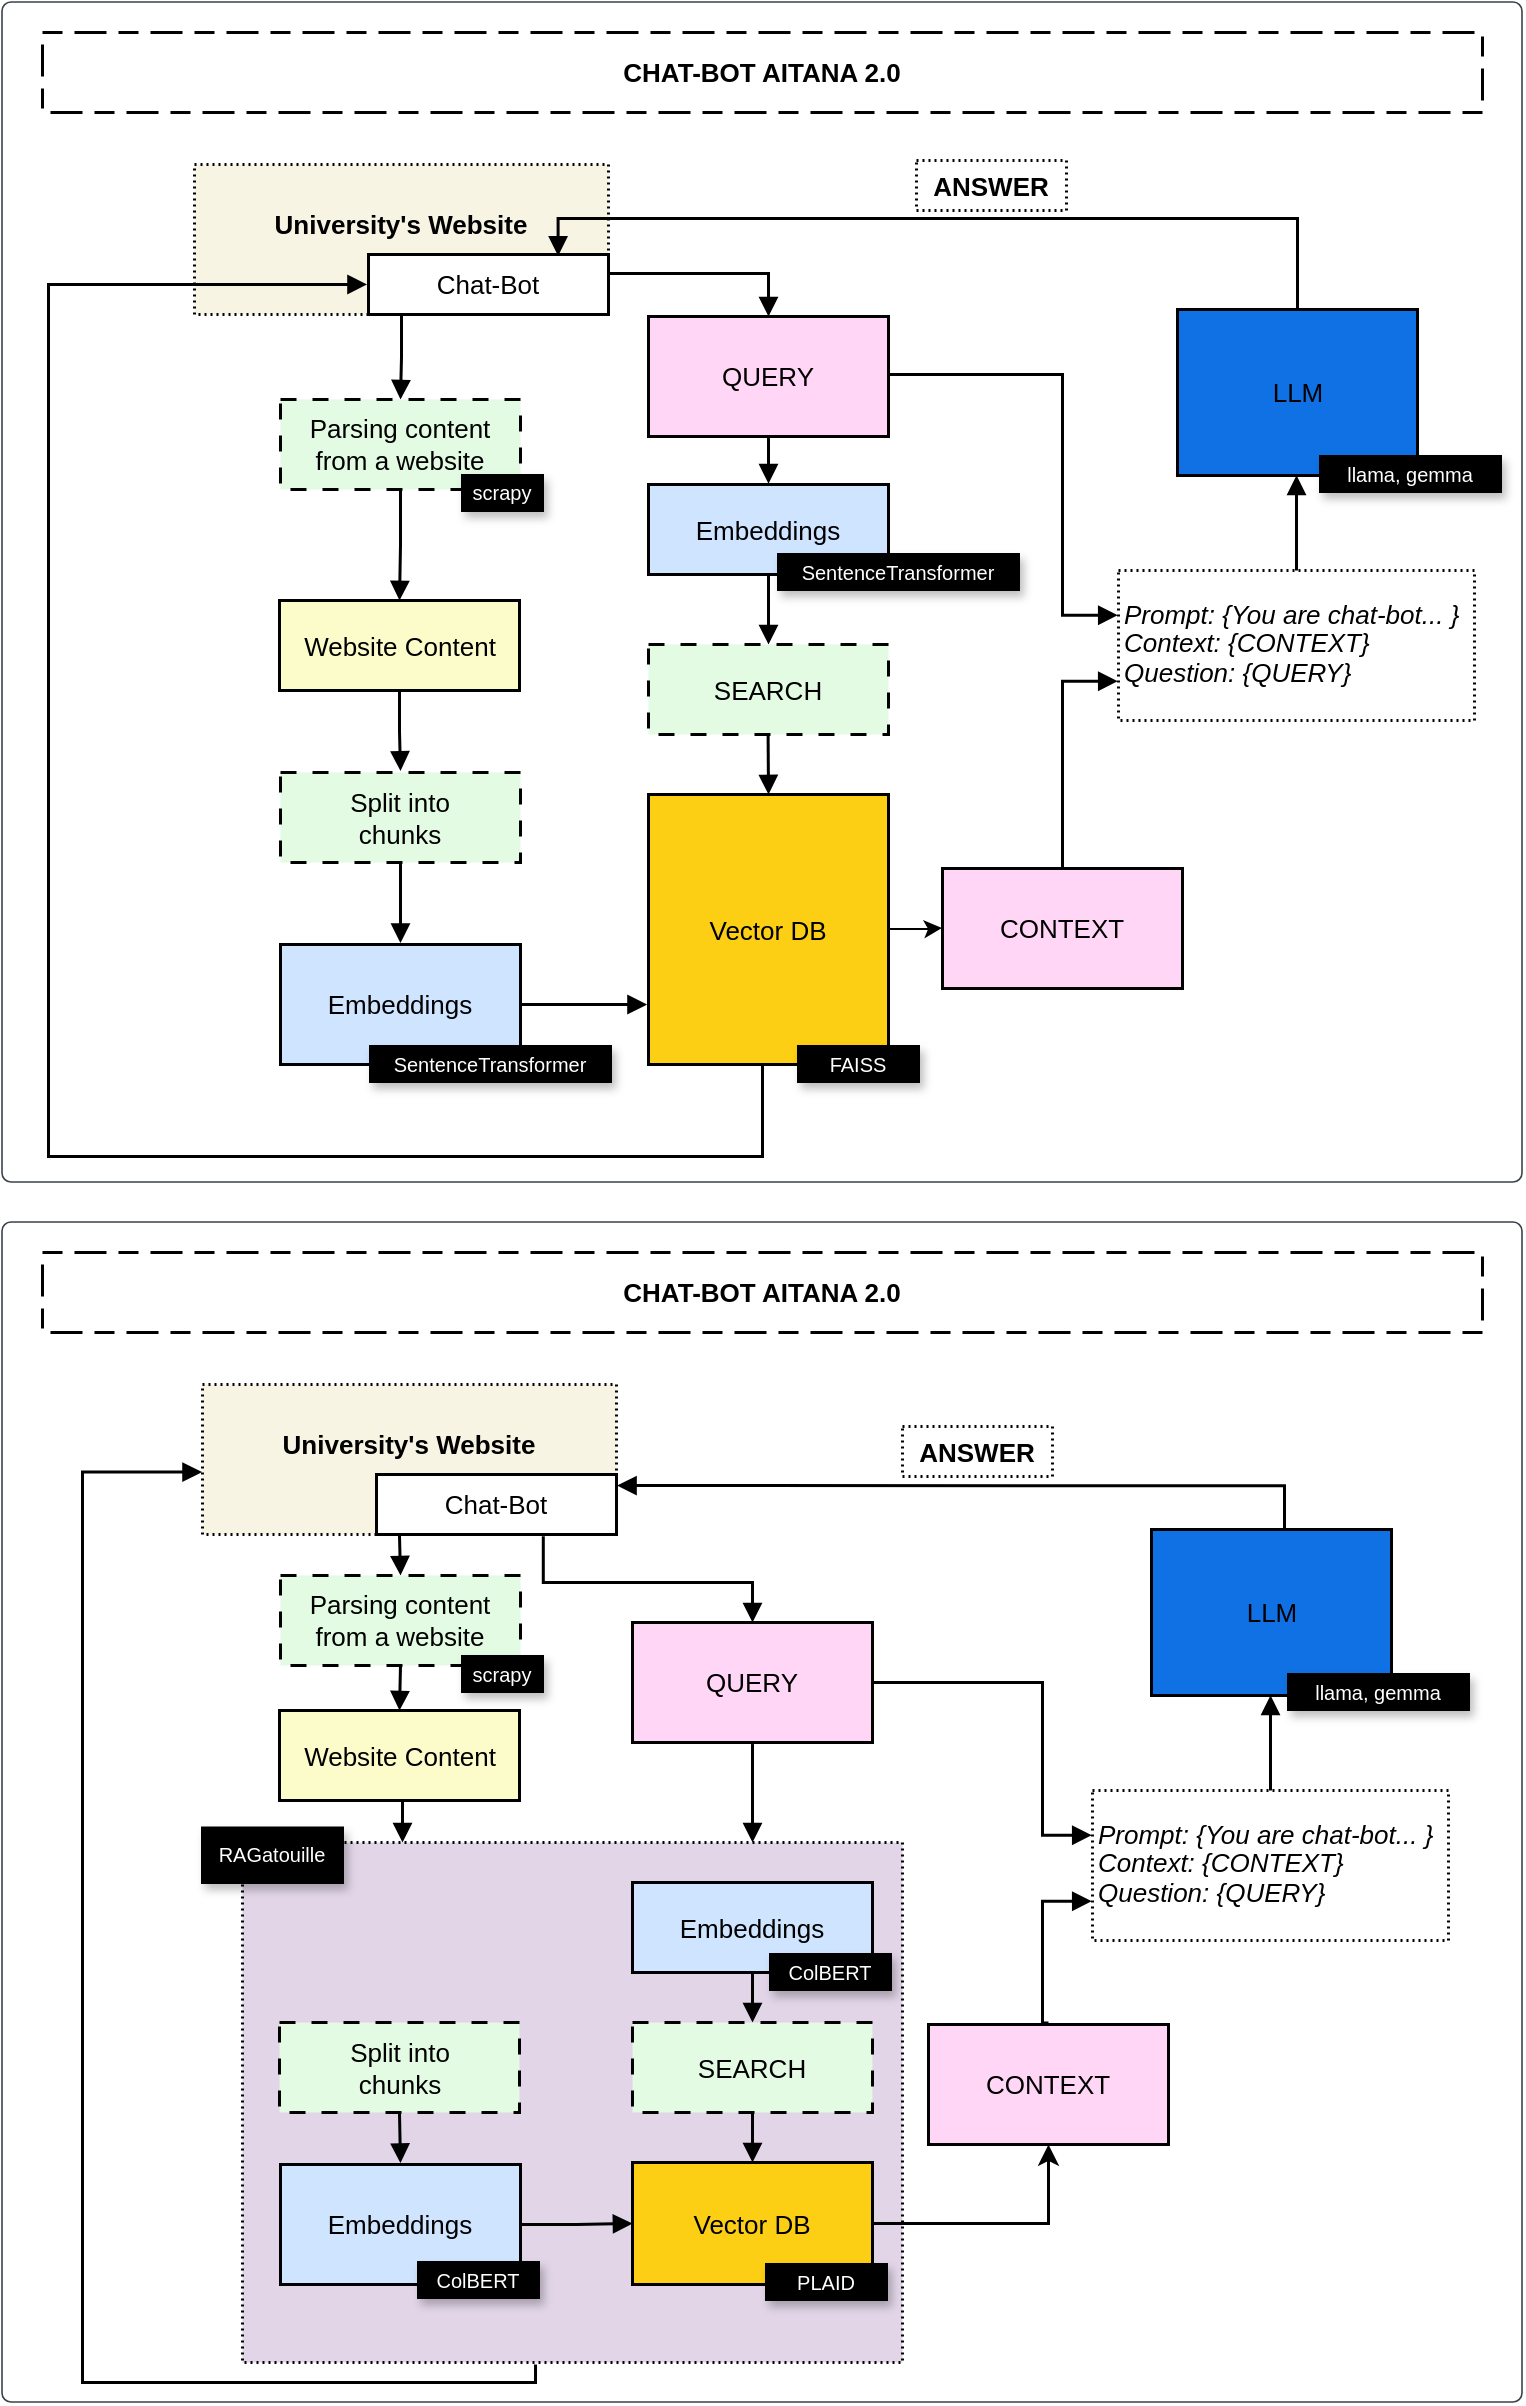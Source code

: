 <mxfile version="24.4.4" type="device">
  <diagram name="Page-1" id="aXtSLeuplyhVKUhJH_z6">
    <mxGraphModel dx="1430" dy="781" grid="1" gridSize="10" guides="1" tooltips="1" connect="1" arrows="1" fold="1" page="1" pageScale="1" pageWidth="827" pageHeight="1169" math="0" shadow="0">
      <root>
        <mxCell id="0" />
        <mxCell id="1" parent="0" />
        <mxCell id="2mDBGrA0K_OOu0ETTZUF-60" value="" style="html=1;overflow=block;blockSpacing=1;whiteSpace=wrap;fontSize=13;spacing=9;strokeColor=#3a414a;strokeOpacity=100;rounded=1;absoluteArcSize=1;arcSize=9;strokeWidth=0.8;lucidId=sOl-hCOwYTOL;" vertex="1" parent="1">
          <mxGeometry x="20" y="620" width="760" height="590" as="geometry" />
        </mxCell>
        <mxCell id="2mDBGrA0K_OOu0ETTZUF-99" value="" style="html=1;overflow=block;blockSpacing=1;whiteSpace=wrap;fontSize=13;fontStyle=1;spacing=3.8;strokeOpacity=100;fillOpacity=100;fillColor=#E1D5E7;dashed=1;fixDash=1;dashPattern=1 2;strokeWidth=1.5;lucidId=zHl-VHuvsPR3;" vertex="1" parent="1">
          <mxGeometry x="140" y="930" width="330" height="260" as="geometry" />
        </mxCell>
        <mxCell id="2mDBGrA0K_OOu0ETTZUF-1" value="" style="html=1;overflow=block;blockSpacing=1;whiteSpace=wrap;fontSize=13;spacing=9;strokeColor=#3a414a;strokeOpacity=100;rounded=1;absoluteArcSize=1;arcSize=9;strokeWidth=0.8;lucidId=sOl-hCOwYTOL;" vertex="1" parent="1">
          <mxGeometry x="20" y="10" width="760" height="590" as="geometry" />
        </mxCell>
        <mxCell id="2mDBGrA0K_OOu0ETTZUF-4" value="Website Content" style="html=1;overflow=block;blockSpacing=1;whiteSpace=wrap;fontSize=13;spacing=3.8;strokeOpacity=100;fillOpacity=100;fillColor=#fcfcca;strokeWidth=1.5;lucidId=zHl-r9nZRIlZ;" vertex="1" parent="1">
          <mxGeometry x="158.5" y="309" width="120" height="45" as="geometry" />
        </mxCell>
        <mxCell id="2mDBGrA0K_OOu0ETTZUF-5" value="Split into &lt;br&gt;chunks" style="html=1;overflow=block;blockSpacing=1;whiteSpace=wrap;fontSize=13;spacing=3.8;strokeOpacity=100;fillOpacity=100;fillColor=#e3fae3;dashed=1;fixDash=1;dashPattern=8 8;strokeWidth=1.5;lucidId=zHl-SOR8yCFf;" vertex="1" parent="1">
          <mxGeometry x="159" y="395" width="120" height="45" as="geometry" />
        </mxCell>
        <mxCell id="2mDBGrA0K_OOu0ETTZUF-6" value="Embeddings" style="html=1;overflow=block;blockSpacing=1;whiteSpace=wrap;fontSize=13;spacing=3.8;strokeOpacity=100;fillOpacity=100;fillColor=#cfe4ff;strokeWidth=1.5;lucidId=zHl-.7n34NVp;" vertex="1" parent="1">
          <mxGeometry x="159" y="481" width="120" height="60" as="geometry" />
        </mxCell>
        <mxCell id="2mDBGrA0K_OOu0ETTZUF-7" value="University&#39;s Website&#xa;" style="html=1;overflow=block;blockSpacing=1;whiteSpace=wrap;fontSize=13;fontStyle=1;spacing=3.8;strokeOpacity=100;fillOpacity=100;fillColor=#f7f4e4;dashed=1;fixDash=1;dashPattern=1 2;strokeWidth=1.5;lucidId=zHl-VHuvsPR3;" vertex="1" parent="1">
          <mxGeometry x="116" y="91" width="207" height="75" as="geometry" />
        </mxCell>
        <mxCell id="2mDBGrA0K_OOu0ETTZUF-8" value="Chat-Bot" style="html=1;overflow=block;blockSpacing=1;whiteSpace=wrap;fontSize=13;spacing=3.8;strokeOpacity=100;strokeWidth=1.5;lucidId=zHl-OTXKtb6n;" vertex="1" parent="1">
          <mxGeometry x="203" y="136" width="120" height="30" as="geometry" />
        </mxCell>
        <mxCell id="2mDBGrA0K_OOu0ETTZUF-9" value="" style="html=1;jettySize=18;whiteSpace=wrap;fontSize=13;strokeOpacity=100;strokeWidth=1.5;rounded=1;arcSize=0;edgeStyle=orthogonalEdgeStyle;startArrow=none;endArrow=block;endFill=1;exitX=0.5;exitY=1.01;exitPerimeter=0;entryX=0.5;entryY=0;lucidId=zHl-AF09Tvke;entryDx=0;entryDy=0;" edge="1" parent="1" source="2mDBGrA0K_OOu0ETTZUF-7" target="2mDBGrA0K_OOu0ETTZUF-47">
          <mxGeometry width="100" height="100" relative="1" as="geometry">
            <Array as="points" />
            <mxPoint x="218.5" y="200.58" as="targetPoint" />
          </mxGeometry>
        </mxCell>
        <mxCell id="2mDBGrA0K_OOu0ETTZUF-12" value="QUERY" style="html=1;overflow=block;blockSpacing=1;whiteSpace=wrap;fontSize=13;spacing=3.8;strokeOpacity=100;fillOpacity=100;fillColor=#ffd6f5;strokeWidth=1.5;lucidId=zHl-12pJM4qn;" vertex="1" parent="1">
          <mxGeometry x="343" y="167" width="120" height="60" as="geometry" />
        </mxCell>
        <mxCell id="2mDBGrA0K_OOu0ETTZUF-13" value="" style="html=1;jettySize=18;whiteSpace=wrap;fontSize=13;strokeOpacity=100;strokeWidth=1.5;rounded=1;arcSize=0;edgeStyle=orthogonalEdgeStyle;startArrow=none;endArrow=block;endFill=1;lucidId=zHl-EjBB-oKT;exitX=1.002;exitY=0.315;exitDx=0;exitDy=0;exitPerimeter=0;entryX=0.5;entryY=0;entryDx=0;entryDy=0;" edge="1" parent="1" source="2mDBGrA0K_OOu0ETTZUF-8" target="2mDBGrA0K_OOu0ETTZUF-12">
          <mxGeometry width="100" height="100" relative="1" as="geometry">
            <Array as="points">
              <mxPoint x="403" y="145" />
            </Array>
            <mxPoint x="380" y="146" as="sourcePoint" />
            <mxPoint x="687.28" y="42.5" as="targetPoint" />
          </mxGeometry>
        </mxCell>
        <mxCell id="2mDBGrA0K_OOu0ETTZUF-14" value="Embeddings" style="html=1;overflow=block;blockSpacing=1;whiteSpace=wrap;fontSize=13;spacing=3.8;strokeOpacity=100;fillOpacity=100;fillColor=#cfe4ff;strokeWidth=1.5;lucidId=zHl-zlqF7yVh;" vertex="1" parent="1">
          <mxGeometry x="343" y="251" width="120" height="45" as="geometry" />
        </mxCell>
        <mxCell id="2mDBGrA0K_OOu0ETTZUF-15" value="" style="html=1;jettySize=18;whiteSpace=wrap;fontSize=13;strokeOpacity=100;strokeWidth=1.5;rounded=1;arcSize=0;edgeStyle=orthogonalEdgeStyle;startArrow=none;endArrow=block;endFill=1;exitX=0.5;exitY=1.013;exitPerimeter=0;entryX=0.5;entryY=-0.009;entryPerimeter=0;lucidId=zHl-sRq-Mk3_;" edge="1" parent="1" source="2mDBGrA0K_OOu0ETTZUF-12" target="2mDBGrA0K_OOu0ETTZUF-14">
          <mxGeometry width="100" height="100" relative="1" as="geometry">
            <Array as="points" />
          </mxGeometry>
        </mxCell>
        <mxCell id="2mDBGrA0K_OOu0ETTZUF-16" value="" style="html=1;jettySize=18;whiteSpace=wrap;fontSize=13;strokeOpacity=100;strokeWidth=1.5;rounded=1;arcSize=0;edgeStyle=orthogonalEdgeStyle;startArrow=none;endArrow=block;endFill=1;exitX=0.5;exitY=1;entryX=0.5;entryY=-0.017;entryPerimeter=0;lucidId=zHl-DGf8mhio;exitDx=0;exitDy=0;" edge="1" parent="1" source="2mDBGrA0K_OOu0ETTZUF-4" target="2mDBGrA0K_OOu0ETTZUF-5">
          <mxGeometry width="100" height="100" relative="1" as="geometry">
            <Array as="points" />
            <mxPoint x="218.5" y="306.42" as="sourcePoint" />
          </mxGeometry>
        </mxCell>
        <mxCell id="2mDBGrA0K_OOu0ETTZUF-17" value="" style="html=1;jettySize=18;whiteSpace=wrap;fontSize=13;strokeOpacity=100;strokeWidth=1.5;rounded=1;arcSize=0;edgeStyle=orthogonalEdgeStyle;startArrow=none;endArrow=block;endFill=1;exitX=0.5;exitY=1.017;exitPerimeter=0;entryX=0.5;entryY=-0.012;entryPerimeter=0;lucidId=zHl-Ph8h533m;" edge="1" parent="1" source="2mDBGrA0K_OOu0ETTZUF-5" target="2mDBGrA0K_OOu0ETTZUF-6">
          <mxGeometry width="100" height="100" relative="1" as="geometry">
            <Array as="points" />
          </mxGeometry>
        </mxCell>
        <mxCell id="2mDBGrA0K_OOu0ETTZUF-45" style="edgeStyle=orthogonalEdgeStyle;rounded=0;orthogonalLoop=1;jettySize=auto;html=1;" edge="1" parent="1" source="2mDBGrA0K_OOu0ETTZUF-18" target="2mDBGrA0K_OOu0ETTZUF-21">
          <mxGeometry relative="1" as="geometry" />
        </mxCell>
        <mxCell id="2mDBGrA0K_OOu0ETTZUF-18" value="Vector DB" style="html=1;overflow=block;blockSpacing=1;whiteSpace=wrap;fontSize=13;spacing=3.8;strokeOpacity=100;fillOpacity=100;fillColor=#fcce14;strokeWidth=1.5;lucidId=zHl-1y4sxTkA;" vertex="1" parent="1">
          <mxGeometry x="343" y="406" width="120" height="135" as="geometry" />
        </mxCell>
        <mxCell id="2mDBGrA0K_OOu0ETTZUF-19" value="" style="html=1;jettySize=18;whiteSpace=wrap;fontSize=13;strokeOpacity=100;strokeWidth=1.5;rounded=1;arcSize=0;edgeStyle=orthogonalEdgeStyle;startArrow=none;endArrow=block;endFill=1;exitX=0.5;exitY=1.009;exitPerimeter=0;entryX=0.5;entryY=0;lucidId=zHl-1Br3~PYy;entryDx=0;entryDy=0;" edge="1" parent="1" source="2mDBGrA0K_OOu0ETTZUF-14" target="2mDBGrA0K_OOu0ETTZUF-54">
          <mxGeometry width="100" height="100" relative="1" as="geometry">
            <Array as="points" />
          </mxGeometry>
        </mxCell>
        <mxCell id="2mDBGrA0K_OOu0ETTZUF-20" value="" style="html=1;jettySize=18;whiteSpace=wrap;fontSize=13;strokeOpacity=100;strokeWidth=1.5;rounded=1;arcSize=0;edgeStyle=orthogonalEdgeStyle;startArrow=none;endArrow=block;endFill=1;exitX=1.006;exitY=0.5;exitPerimeter=0;entryX=-0.006;entryY=0.778;entryPerimeter=0;lucidId=zHl-xEGNF_rr;" edge="1" parent="1" source="2mDBGrA0K_OOu0ETTZUF-6" target="2mDBGrA0K_OOu0ETTZUF-18">
          <mxGeometry width="100" height="100" relative="1" as="geometry">
            <Array as="points" />
          </mxGeometry>
        </mxCell>
        <mxCell id="2mDBGrA0K_OOu0ETTZUF-21" value="CONTEXT" style="html=1;overflow=block;blockSpacing=1;whiteSpace=wrap;fontSize=13;spacing=3.8;strokeOpacity=100;fillOpacity=100;fillColor=#ffd6f5;strokeWidth=1.5;lucidId=zHl-S1V8rt9t;" vertex="1" parent="1">
          <mxGeometry x="490" y="443" width="120" height="60" as="geometry" />
        </mxCell>
        <mxCell id="2mDBGrA0K_OOu0ETTZUF-22" value="&lt;div style=&quot;display: flex; justify-content: flex-start; text-align: left; align-items: baseline; font-size: 0; line-height: 1.25;margin-top: -2px;&quot;&gt;&lt;span&gt;&lt;span style=&quot;font-size:13px;font-style: italic;&quot;&gt;Prompt: {You are chat-bot... }&lt;br&gt;&lt;/span&gt;&lt;/span&gt;&lt;/div&gt;&lt;div style=&quot;display: flex; justify-content: flex-start; text-align: left; align-items: baseline; font-size: 0; line-height: 1.25;margin-top: -2px;&quot;&gt;&lt;span&gt;&lt;span style=&quot;font-size:13px;font-style: italic;&quot;&gt;Context: {CONTEXT}&lt;br&gt;&lt;/span&gt;&lt;/span&gt;&lt;/div&gt;&lt;div style=&quot;display: flex; justify-content: flex-start; text-align: left; align-items: baseline; font-size: 0; line-height: 1.25;margin-top: -2px;&quot;&gt;&lt;span&gt;&lt;span style=&quot;font-size:13px;font-style: italic;&quot;&gt;Question: {QUERY}&lt;/span&gt;&lt;/span&gt;&lt;/div&gt;" style="html=1;overflow=block;blockSpacing=1;whiteSpace=wrap;fontSize=13;spacing=3.8;verticalAlign=middle;strokeOpacity=100;dashed=1;fixDash=1;dashPattern=1 2;strokeWidth=1.5;lucidId=zHl-GLsJBtfG;" vertex="1" parent="1">
          <mxGeometry x="578" y="294" width="178" height="75" as="geometry" />
        </mxCell>
        <mxCell id="2mDBGrA0K_OOu0ETTZUF-26" value="" style="html=1;jettySize=18;whiteSpace=wrap;fontSize=13;strokeOpacity=100;strokeWidth=1.5;rounded=1;arcSize=0;edgeStyle=orthogonalEdgeStyle;startArrow=none;endArrow=block;endFill=1;exitX=0.5;exitY=-0.012;exitPerimeter=0;entryX=-0.002;entryY=0.738;entryPerimeter=0;lucidId=zHl-CalfCdBp;" edge="1" parent="1" source="2mDBGrA0K_OOu0ETTZUF-21" target="2mDBGrA0K_OOu0ETTZUF-22">
          <mxGeometry width="100" height="100" relative="1" as="geometry">
            <Array as="points" />
          </mxGeometry>
        </mxCell>
        <mxCell id="2mDBGrA0K_OOu0ETTZUF-27" value="" style="html=1;jettySize=18;whiteSpace=wrap;fontSize=13;strokeOpacity=100;strokeWidth=1.5;rounded=1;arcSize=0;edgeStyle=orthogonalEdgeStyle;startArrow=none;endArrow=block;endFill=1;exitX=1;exitY=0.5;entryX=-0.002;entryY=0.298;entryPerimeter=0;lucidId=zHl-MwaBMCoN;exitDx=0;exitDy=0;" edge="1" parent="1" source="2mDBGrA0K_OOu0ETTZUF-12" target="2mDBGrA0K_OOu0ETTZUF-22">
          <mxGeometry width="100" height="100" relative="1" as="geometry">
            <Array as="points">
              <mxPoint x="463" y="196" />
              <mxPoint x="550" y="196" />
              <mxPoint x="550" y="316" />
            </Array>
          </mxGeometry>
        </mxCell>
        <mxCell id="2mDBGrA0K_OOu0ETTZUF-33" value="LLM" style="html=1;overflow=block;blockSpacing=1;whiteSpace=wrap;fontSize=13;spacing=3.8;strokeOpacity=100;fillOpacity=100;fillColor=#1071e5;strokeWidth=1.5;lucidId=zHl-6yQmhKcz;" vertex="1" parent="1">
          <mxGeometry x="607.5" y="163.5" width="120" height="83" as="geometry" />
        </mxCell>
        <mxCell id="2mDBGrA0K_OOu0ETTZUF-35" value="" style="html=1;jettySize=18;whiteSpace=wrap;fontSize=13;strokeOpacity=100;strokeWidth=1.5;rounded=1;arcSize=0;edgeStyle=orthogonalEdgeStyle;startArrow=none;endArrow=block;endFill=1;exitX=0.5;exitY=-0.009;exitPerimeter=0;entryX=0.79;entryY=0.023;entryPerimeter=0;lucidId=zHl-_9E0Y62U;entryDx=0;entryDy=0;" edge="1" parent="1" source="2mDBGrA0K_OOu0ETTZUF-33" target="2mDBGrA0K_OOu0ETTZUF-8">
          <mxGeometry width="100" height="100" relative="1" as="geometry">
            <Array as="points" />
          </mxGeometry>
        </mxCell>
        <mxCell id="2mDBGrA0K_OOu0ETTZUF-36" value="ANSWER" style="html=1;overflow=block;blockSpacing=1;whiteSpace=wrap;fontSize=13;fontStyle=1;spacing=3.8;verticalAlign=middle;strokeOpacity=100;dashed=1;fixDash=1;dashPattern=1 2;strokeWidth=1.5;lucidId=zHl-FVIIW_Sb;" vertex="1" parent="1">
          <mxGeometry x="477" y="89" width="75" height="25" as="geometry" />
        </mxCell>
        <mxCell id="2mDBGrA0K_OOu0ETTZUF-39" value="" style="html=1;jettySize=18;whiteSpace=wrap;fontSize=13;strokeOpacity=100;strokeWidth=1.5;rounded=1;arcSize=0;edgeStyle=orthogonalEdgeStyle;startArrow=none;endArrow=block;endFill=1;entryX=-0.006;entryY=0.5;entryPerimeter=0;lucidId=zHl-scfBjiWY;" edge="1" parent="1" target="2mDBGrA0K_OOu0ETTZUF-8">
          <mxGeometry width="100" height="100" relative="1" as="geometry">
            <Array as="points">
              <mxPoint x="400" y="541" />
              <mxPoint x="400" y="587" />
              <mxPoint x="43" y="587" />
              <mxPoint x="43" y="151" />
            </Array>
            <mxPoint x="400" y="541" as="sourcePoint" />
          </mxGeometry>
        </mxCell>
        <mxCell id="2mDBGrA0K_OOu0ETTZUF-42" value="" style="html=1;overflow=block;blockSpacing=1;whiteSpace=wrap;shape=image;fontSize=13;spacing=0;strokeColor=none;strokeOpacity=100;rounded=1;absoluteArcSize=1;arcSize=9;strokeWidth=0;image=https://images.lucid.app/images/5908ab44-ea22-470e-99dc-f5918117db37/content;imageAspect=0;lucidId=7Hl-WUo3Qp6p;" vertex="1" parent="1">
          <mxGeometry x="297" y="146" width="30" height="30" as="geometry" />
        </mxCell>
        <mxCell id="2mDBGrA0K_OOu0ETTZUF-43" value="CHAT-BOT AITANA 2.0" style="html=1;overflow=block;blockSpacing=1;whiteSpace=wrap;fontSize=13;fontStyle=1;spacing=3.8;verticalAlign=middle;strokeOpacity=100;dashed=1;fixDash=1;dashPattern=10 6 16 6;strokeWidth=1.5;lucidId=fMl-nnWIQ-FG;" vertex="1" parent="1">
          <mxGeometry x="40" y="25" width="720" height="40" as="geometry" />
        </mxCell>
        <mxCell id="2mDBGrA0K_OOu0ETTZUF-47" value="Parsing content from a website" style="html=1;overflow=block;blockSpacing=1;whiteSpace=wrap;fontSize=13;spacing=3.8;strokeOpacity=100;fillOpacity=100;fillColor=#e3fae3;dashed=1;fixDash=1;dashPattern=8 8;strokeWidth=1.5;lucidId=zHl-SOR8yCFf;" vertex="1" parent="1">
          <mxGeometry x="159" y="208.5" width="120" height="45" as="geometry" />
        </mxCell>
        <mxCell id="2mDBGrA0K_OOu0ETTZUF-49" value="scrapy" style="html=1;overflow=block;blockSpacing=1;whiteSpace=wrap;fontSize=10;spacing=3.8;strokeOpacity=100;fillOpacity=100;fillColor=#000000;strokeWidth=1.5;lucidId=zHl-S1V8rt9t;fontColor=#FFFFFF;shadow=1;" vertex="1" parent="1">
          <mxGeometry x="250" y="246.5" width="40" height="17.5" as="geometry" />
        </mxCell>
        <mxCell id="2mDBGrA0K_OOu0ETTZUF-51" value="SentenceTransformer" style="html=1;overflow=block;blockSpacing=1;whiteSpace=wrap;fontSize=10;spacing=3.8;strokeOpacity=100;fillOpacity=100;fillColor=#000000;strokeWidth=1.5;lucidId=zHl-S1V8rt9t;fontColor=#FFFFFF;shadow=1;" vertex="1" parent="1">
          <mxGeometry x="204" y="532" width="120" height="17.5" as="geometry" />
        </mxCell>
        <mxCell id="2mDBGrA0K_OOu0ETTZUF-52" value="FAISS" style="html=1;overflow=block;blockSpacing=1;whiteSpace=wrap;fontSize=10;spacing=3.8;strokeOpacity=100;fillOpacity=100;fillColor=#000000;strokeWidth=1.5;lucidId=zHl-S1V8rt9t;fontColor=#FFFFFF;shadow=1;" vertex="1" parent="1">
          <mxGeometry x="418" y="532" width="60" height="17.5" as="geometry" />
        </mxCell>
        <mxCell id="2mDBGrA0K_OOu0ETTZUF-53" value="SentenceTransformer" style="html=1;overflow=block;blockSpacing=1;whiteSpace=wrap;fontSize=10;spacing=3.8;strokeOpacity=100;fillOpacity=100;fillColor=#000000;strokeWidth=1.5;lucidId=zHl-S1V8rt9t;fontColor=#FFFFFF;shadow=1;" vertex="1" parent="1">
          <mxGeometry x="408" y="286" width="120" height="17.5" as="geometry" />
        </mxCell>
        <mxCell id="2mDBGrA0K_OOu0ETTZUF-54" value="SEARCH" style="html=1;overflow=block;blockSpacing=1;whiteSpace=wrap;fontSize=13;spacing=3.8;strokeOpacity=100;fillOpacity=100;fillColor=#e3fae3;dashed=1;fixDash=1;dashPattern=8 8;strokeWidth=1.5;lucidId=zHl-SOR8yCFf;" vertex="1" parent="1">
          <mxGeometry x="343" y="331" width="120" height="45" as="geometry" />
        </mxCell>
        <mxCell id="2mDBGrA0K_OOu0ETTZUF-56" value="" style="html=1;jettySize=18;whiteSpace=wrap;fontSize=13;strokeOpacity=100;strokeWidth=1.5;rounded=1;arcSize=0;edgeStyle=orthogonalEdgeStyle;startArrow=none;endArrow=block;endFill=1;exitX=0.5;exitY=1;lucidId=zHl-DGf8mhio;exitDx=0;exitDy=0;entryX=0.5;entryY=0;entryDx=0;entryDy=0;" edge="1" parent="1" source="2mDBGrA0K_OOu0ETTZUF-47" target="2mDBGrA0K_OOu0ETTZUF-4">
          <mxGeometry width="100" height="100" relative="1" as="geometry">
            <Array as="points" />
            <mxPoint x="229" y="364" as="sourcePoint" />
            <mxPoint x="219" y="306" as="targetPoint" />
          </mxGeometry>
        </mxCell>
        <mxCell id="2mDBGrA0K_OOu0ETTZUF-57" value="" style="html=1;jettySize=18;whiteSpace=wrap;fontSize=13;strokeOpacity=100;strokeWidth=1.5;rounded=1;arcSize=0;edgeStyle=orthogonalEdgeStyle;startArrow=none;endArrow=block;endFill=1;exitX=0.5;exitY=1;lucidId=zHl-DGf8mhio;exitDx=0;exitDy=0;entryX=0.5;entryY=0;entryDx=0;entryDy=0;" edge="1" parent="1" target="2mDBGrA0K_OOu0ETTZUF-18">
          <mxGeometry width="100" height="100" relative="1" as="geometry">
            <Array as="points" />
            <mxPoint x="402.8" y="376" as="sourcePoint" />
            <mxPoint x="402.8" y="431" as="targetPoint" />
          </mxGeometry>
        </mxCell>
        <mxCell id="2mDBGrA0K_OOu0ETTZUF-58" value="" style="html=1;jettySize=18;whiteSpace=wrap;fontSize=13;strokeOpacity=100;strokeWidth=1.5;rounded=1;arcSize=0;edgeStyle=orthogonalEdgeStyle;startArrow=none;endArrow=block;endFill=1;exitX=0.5;exitY=0;entryX=0.496;entryY=0.999;lucidId=zHl-1Br3~PYy;entryDx=0;entryDy=0;exitDx=0;exitDy=0;entryPerimeter=0;" edge="1" parent="1" source="2mDBGrA0K_OOu0ETTZUF-22" target="2mDBGrA0K_OOu0ETTZUF-33">
          <mxGeometry width="100" height="100" relative="1" as="geometry">
            <Array as="points" />
            <mxPoint x="470" y="306" as="sourcePoint" />
            <mxPoint x="470" y="341" as="targetPoint" />
          </mxGeometry>
        </mxCell>
        <mxCell id="2mDBGrA0K_OOu0ETTZUF-59" value="llama, gemma" style="html=1;overflow=block;blockSpacing=1;whiteSpace=wrap;fontSize=10;spacing=3.8;strokeOpacity=100;fillOpacity=100;fillColor=#000000;strokeWidth=1.5;lucidId=zHl-S1V8rt9t;fontColor=#FFFFFF;shadow=1;" vertex="1" parent="1">
          <mxGeometry x="679" y="237" width="90" height="17.5" as="geometry" />
        </mxCell>
        <mxCell id="2mDBGrA0K_OOu0ETTZUF-61" value="Website Content" style="html=1;overflow=block;blockSpacing=1;whiteSpace=wrap;fontSize=13;spacing=3.8;strokeOpacity=100;fillOpacity=100;fillColor=#fcfcca;strokeWidth=1.5;lucidId=zHl-r9nZRIlZ;" vertex="1" parent="1">
          <mxGeometry x="158.5" y="864" width="120" height="45" as="geometry" />
        </mxCell>
        <mxCell id="2mDBGrA0K_OOu0ETTZUF-62" value="Split into &lt;br&gt;chunks" style="html=1;overflow=block;blockSpacing=1;whiteSpace=wrap;fontSize=13;spacing=3.8;strokeOpacity=100;fillOpacity=100;fillColor=#e3fae3;dashed=1;fixDash=1;dashPattern=8 8;strokeWidth=1.5;lucidId=zHl-SOR8yCFf;" vertex="1" parent="1">
          <mxGeometry x="158.5" y="1020" width="120" height="45" as="geometry" />
        </mxCell>
        <mxCell id="2mDBGrA0K_OOu0ETTZUF-63" value="Embeddings" style="html=1;overflow=block;blockSpacing=1;whiteSpace=wrap;fontSize=13;spacing=3.8;strokeOpacity=100;fillOpacity=100;fillColor=#cfe4ff;strokeWidth=1.5;lucidId=zHl-.7n34NVp;" vertex="1" parent="1">
          <mxGeometry x="159" y="1091" width="120" height="60" as="geometry" />
        </mxCell>
        <mxCell id="2mDBGrA0K_OOu0ETTZUF-66" value="" style="html=1;jettySize=18;whiteSpace=wrap;fontSize=13;strokeOpacity=100;strokeWidth=1.5;rounded=1;arcSize=0;edgeStyle=orthogonalEdgeStyle;startArrow=none;endArrow=block;endFill=1;exitX=0.5;exitY=1.01;exitPerimeter=0;entryX=0.5;entryY=0;lucidId=zHl-AF09Tvke;entryDx=0;entryDy=0;" edge="1" parent="1" target="2mDBGrA0K_OOu0ETTZUF-87">
          <mxGeometry width="100" height="100" relative="1" as="geometry">
            <Array as="points" />
            <mxPoint x="218.5" y="810.58" as="targetPoint" />
            <mxPoint x="218.5" y="776.75" as="sourcePoint" />
          </mxGeometry>
        </mxCell>
        <mxCell id="2mDBGrA0K_OOu0ETTZUF-67" value="QUERY" style="html=1;overflow=block;blockSpacing=1;whiteSpace=wrap;fontSize=13;spacing=3.8;strokeOpacity=100;fillOpacity=100;fillColor=#ffd6f5;strokeWidth=1.5;lucidId=zHl-12pJM4qn;" vertex="1" parent="1">
          <mxGeometry x="335" y="820" width="120" height="60" as="geometry" />
        </mxCell>
        <mxCell id="2mDBGrA0K_OOu0ETTZUF-68" value="" style="html=1;jettySize=18;whiteSpace=wrap;fontSize=13;strokeOpacity=100;strokeWidth=1.5;rounded=1;arcSize=0;edgeStyle=orthogonalEdgeStyle;startArrow=none;endArrow=block;endFill=1;lucidId=zHl-EjBB-oKT;exitX=0.695;exitY=1.029;exitDx=0;exitDy=0;exitPerimeter=0;" edge="1" parent="1" source="2mDBGrA0K_OOu0ETTZUF-102" target="2mDBGrA0K_OOu0ETTZUF-67">
          <mxGeometry width="100" height="100" relative="1" as="geometry">
            <Array as="points">
              <mxPoint x="290" y="800" />
              <mxPoint x="395" y="800" />
            </Array>
            <mxPoint x="376.24" y="755.45" as="sourcePoint" />
            <mxPoint x="687.28" y="652.5" as="targetPoint" />
          </mxGeometry>
        </mxCell>
        <mxCell id="2mDBGrA0K_OOu0ETTZUF-69" value="Embeddings" style="html=1;overflow=block;blockSpacing=1;whiteSpace=wrap;fontSize=13;spacing=3.8;strokeOpacity=100;fillOpacity=100;fillColor=#cfe4ff;strokeWidth=1.5;lucidId=zHl-zlqF7yVh;" vertex="1" parent="1">
          <mxGeometry x="335" y="950" width="120" height="45" as="geometry" />
        </mxCell>
        <mxCell id="2mDBGrA0K_OOu0ETTZUF-70" value="" style="html=1;jettySize=18;whiteSpace=wrap;fontSize=13;strokeOpacity=100;strokeWidth=1.5;rounded=1;arcSize=0;edgeStyle=orthogonalEdgeStyle;startArrow=none;endArrow=block;endFill=1;exitX=0.5;exitY=1.013;exitPerimeter=0;lucidId=zHl-sRq-Mk3_;" edge="1" parent="1" source="2mDBGrA0K_OOu0ETTZUF-67">
          <mxGeometry width="100" height="100" relative="1" as="geometry">
            <Array as="points" />
            <mxPoint x="395" y="930" as="targetPoint" />
          </mxGeometry>
        </mxCell>
        <mxCell id="2mDBGrA0K_OOu0ETTZUF-71" value="" style="html=1;jettySize=18;whiteSpace=wrap;fontSize=13;strokeOpacity=100;strokeWidth=1.5;rounded=1;arcSize=0;edgeStyle=orthogonalEdgeStyle;startArrow=none;endArrow=block;endFill=1;exitX=0.5;exitY=1;lucidId=zHl-DGf8mhio;exitDx=0;exitDy=0;" edge="1" parent="1" source="2mDBGrA0K_OOu0ETTZUF-61">
          <mxGeometry width="100" height="100" relative="1" as="geometry">
            <Array as="points" />
            <mxPoint x="218.5" y="916.42" as="sourcePoint" />
            <mxPoint x="220" y="930" as="targetPoint" />
          </mxGeometry>
        </mxCell>
        <mxCell id="2mDBGrA0K_OOu0ETTZUF-72" value="" style="html=1;jettySize=18;whiteSpace=wrap;fontSize=13;strokeOpacity=100;strokeWidth=1.5;rounded=1;arcSize=0;edgeStyle=orthogonalEdgeStyle;startArrow=none;endArrow=block;endFill=1;exitX=0.5;exitY=1.017;exitPerimeter=0;entryX=0.5;entryY=-0.012;entryPerimeter=0;lucidId=zHl-Ph8h533m;" edge="1" parent="1" source="2mDBGrA0K_OOu0ETTZUF-62" target="2mDBGrA0K_OOu0ETTZUF-63">
          <mxGeometry width="100" height="100" relative="1" as="geometry">
            <Array as="points" />
          </mxGeometry>
        </mxCell>
        <mxCell id="2mDBGrA0K_OOu0ETTZUF-73" style="edgeStyle=orthogonalEdgeStyle;rounded=0;orthogonalLoop=1;jettySize=auto;html=1;strokeWidth=1.5;" edge="1" parent="1" source="2mDBGrA0K_OOu0ETTZUF-74" target="2mDBGrA0K_OOu0ETTZUF-77">
          <mxGeometry relative="1" as="geometry" />
        </mxCell>
        <mxCell id="2mDBGrA0K_OOu0ETTZUF-74" value="Vector DB" style="html=1;overflow=block;blockSpacing=1;whiteSpace=wrap;fontSize=13;spacing=3.8;strokeOpacity=100;fillOpacity=100;fillColor=#fcce14;strokeWidth=1.5;lucidId=zHl-1y4sxTkA;" vertex="1" parent="1">
          <mxGeometry x="335" y="1090" width="120" height="61" as="geometry" />
        </mxCell>
        <mxCell id="2mDBGrA0K_OOu0ETTZUF-75" value="" style="html=1;jettySize=18;whiteSpace=wrap;fontSize=13;strokeOpacity=100;strokeWidth=1.5;rounded=1;arcSize=0;edgeStyle=orthogonalEdgeStyle;startArrow=none;endArrow=block;endFill=1;exitX=0.5;exitY=1.009;exitPerimeter=0;entryX=0.5;entryY=0;lucidId=zHl-1Br3~PYy;entryDx=0;entryDy=0;" edge="1" parent="1" source="2mDBGrA0K_OOu0ETTZUF-69" target="2mDBGrA0K_OOu0ETTZUF-92">
          <mxGeometry width="100" height="100" relative="1" as="geometry">
            <Array as="points" />
          </mxGeometry>
        </mxCell>
        <mxCell id="2mDBGrA0K_OOu0ETTZUF-76" value="" style="html=1;jettySize=18;whiteSpace=wrap;fontSize=13;strokeOpacity=100;strokeWidth=1.5;rounded=1;arcSize=0;edgeStyle=orthogonalEdgeStyle;startArrow=none;endArrow=block;endFill=1;exitX=1.006;exitY=0.5;exitPerimeter=0;entryX=0;entryY=0.5;lucidId=zHl-xEGNF_rr;entryDx=0;entryDy=0;" edge="1" parent="1" source="2mDBGrA0K_OOu0ETTZUF-63" target="2mDBGrA0K_OOu0ETTZUF-74">
          <mxGeometry width="100" height="100" relative="1" as="geometry">
            <Array as="points" />
          </mxGeometry>
        </mxCell>
        <mxCell id="2mDBGrA0K_OOu0ETTZUF-77" value="CONTEXT" style="html=1;overflow=block;blockSpacing=1;whiteSpace=wrap;fontSize=13;spacing=3.8;strokeOpacity=100;fillOpacity=100;fillColor=#ffd6f5;strokeWidth=1.5;lucidId=zHl-S1V8rt9t;" vertex="1" parent="1">
          <mxGeometry x="483" y="1021" width="120" height="60" as="geometry" />
        </mxCell>
        <mxCell id="2mDBGrA0K_OOu0ETTZUF-78" value="&lt;div style=&quot;display: flex; justify-content: flex-start; text-align: left; align-items: baseline; font-size: 0; line-height: 1.25;margin-top: -2px;&quot;&gt;&lt;span&gt;&lt;span style=&quot;font-size:13px;font-style: italic;&quot;&gt;Prompt: {You are chat-bot... }&lt;br&gt;&lt;/span&gt;&lt;/span&gt;&lt;/div&gt;&lt;div style=&quot;display: flex; justify-content: flex-start; text-align: left; align-items: baseline; font-size: 0; line-height: 1.25;margin-top: -2px;&quot;&gt;&lt;span&gt;&lt;span style=&quot;font-size:13px;font-style: italic;&quot;&gt;Context: {CONTEXT}&lt;br&gt;&lt;/span&gt;&lt;/span&gt;&lt;/div&gt;&lt;div style=&quot;display: flex; justify-content: flex-start; text-align: left; align-items: baseline; font-size: 0; line-height: 1.25;margin-top: -2px;&quot;&gt;&lt;span&gt;&lt;span style=&quot;font-size:13px;font-style: italic;&quot;&gt;Question: {QUERY}&lt;/span&gt;&lt;/span&gt;&lt;/div&gt;" style="html=1;overflow=block;blockSpacing=1;whiteSpace=wrap;fontSize=13;spacing=3.8;verticalAlign=middle;strokeOpacity=100;dashed=1;fixDash=1;dashPattern=1 2;strokeWidth=1.5;lucidId=zHl-GLsJBtfG;" vertex="1" parent="1">
          <mxGeometry x="565" y="904" width="178" height="75" as="geometry" />
        </mxCell>
        <mxCell id="2mDBGrA0K_OOu0ETTZUF-79" value="" style="html=1;jettySize=18;whiteSpace=wrap;fontSize=13;strokeOpacity=100;strokeWidth=1.5;rounded=1;arcSize=0;edgeStyle=orthogonalEdgeStyle;startArrow=none;endArrow=block;endFill=1;exitX=0.5;exitY=-0.012;exitPerimeter=0;entryX=-0.002;entryY=0.738;entryPerimeter=0;lucidId=zHl-CalfCdBp;" edge="1" parent="1" source="2mDBGrA0K_OOu0ETTZUF-77" target="2mDBGrA0K_OOu0ETTZUF-78">
          <mxGeometry width="100" height="100" relative="1" as="geometry">
            <Array as="points">
              <mxPoint x="540" y="1020" />
              <mxPoint x="540" y="959" />
            </Array>
          </mxGeometry>
        </mxCell>
        <mxCell id="2mDBGrA0K_OOu0ETTZUF-80" value="" style="html=1;jettySize=18;whiteSpace=wrap;fontSize=13;strokeOpacity=100;strokeWidth=1.5;rounded=1;arcSize=0;edgeStyle=orthogonalEdgeStyle;startArrow=none;endArrow=block;endFill=1;exitX=1;exitY=0.5;entryX=-0.002;entryY=0.298;entryPerimeter=0;lucidId=zHl-MwaBMCoN;exitDx=0;exitDy=0;" edge="1" parent="1" source="2mDBGrA0K_OOu0ETTZUF-67" target="2mDBGrA0K_OOu0ETTZUF-78">
          <mxGeometry width="100" height="100" relative="1" as="geometry">
            <Array as="points">
              <mxPoint x="540" y="850" />
              <mxPoint x="540" y="926" />
            </Array>
          </mxGeometry>
        </mxCell>
        <mxCell id="2mDBGrA0K_OOu0ETTZUF-81" value="LLM" style="html=1;overflow=block;blockSpacing=1;whiteSpace=wrap;fontSize=13;spacing=3.8;strokeOpacity=100;fillOpacity=100;fillColor=#1071e5;strokeWidth=1.5;lucidId=zHl-6yQmhKcz;" vertex="1" parent="1">
          <mxGeometry x="594.5" y="773.5" width="120" height="83" as="geometry" />
        </mxCell>
        <mxCell id="2mDBGrA0K_OOu0ETTZUF-82" value="" style="html=1;jettySize=18;whiteSpace=wrap;fontSize=13;strokeOpacity=100;strokeWidth=1.5;rounded=1;arcSize=0;edgeStyle=orthogonalEdgeStyle;startArrow=none;endArrow=block;endFill=1;lucidId=zHl-_9E0Y62U;entryX=1.002;entryY=0.185;entryDx=0;entryDy=0;entryPerimeter=0;exitX=0.541;exitY=0;exitDx=0;exitDy=0;exitPerimeter=0;" edge="1" parent="1" source="2mDBGrA0K_OOu0ETTZUF-81" target="2mDBGrA0K_OOu0ETTZUF-102">
          <mxGeometry width="100" height="100" relative="1" as="geometry">
            <Array as="points">
              <mxPoint x="661" y="774" />
              <mxPoint x="661" y="752" />
            </Array>
            <mxPoint x="660" y="770" as="sourcePoint" />
            <mxPoint x="316" y="745.25" as="targetPoint" />
          </mxGeometry>
        </mxCell>
        <mxCell id="2mDBGrA0K_OOu0ETTZUF-83" value="ANSWER" style="html=1;overflow=block;blockSpacing=1;whiteSpace=wrap;fontSize=13;fontStyle=1;spacing=3.8;verticalAlign=middle;strokeOpacity=100;dashed=1;fixDash=1;dashPattern=1 2;strokeWidth=1.5;lucidId=zHl-FVIIW_Sb;" vertex="1" parent="1">
          <mxGeometry x="470" y="722" width="75" height="25" as="geometry" />
        </mxCell>
        <mxCell id="2mDBGrA0K_OOu0ETTZUF-84" value="" style="html=1;jettySize=18;whiteSpace=wrap;fontSize=13;strokeOpacity=100;strokeWidth=1.5;rounded=1;arcSize=0;edgeStyle=orthogonalEdgeStyle;startArrow=none;endArrow=block;endFill=1;entryX=-0.001;entryY=0.584;entryPerimeter=0;lucidId=zHl-scfBjiWY;exitX=0.444;exitY=1.004;exitDx=0;exitDy=0;exitPerimeter=0;entryDx=0;entryDy=0;" edge="1" parent="1" source="2mDBGrA0K_OOu0ETTZUF-99" target="2mDBGrA0K_OOu0ETTZUF-101">
          <mxGeometry width="100" height="100" relative="1" as="geometry">
            <Array as="points">
              <mxPoint x="287" y="1200" />
              <mxPoint x="60" y="1200" />
              <mxPoint x="60" y="745" />
            </Array>
            <mxPoint x="316.96" y="1167.311" as="sourcePoint" />
            <mxPoint x="112.28" y="777.25" as="targetPoint" />
          </mxGeometry>
        </mxCell>
        <mxCell id="2mDBGrA0K_OOu0ETTZUF-86" value="CHAT-BOT AITANA 2.0" style="html=1;overflow=block;blockSpacing=1;whiteSpace=wrap;fontSize=13;fontStyle=1;spacing=3.8;verticalAlign=middle;strokeOpacity=100;dashed=1;fixDash=1;dashPattern=10 6 16 6;strokeWidth=1.5;lucidId=fMl-nnWIQ-FG;" vertex="1" parent="1">
          <mxGeometry x="40" y="635" width="720" height="40" as="geometry" />
        </mxCell>
        <mxCell id="2mDBGrA0K_OOu0ETTZUF-87" value="Parsing content from a website" style="html=1;overflow=block;blockSpacing=1;whiteSpace=wrap;fontSize=13;spacing=3.8;strokeOpacity=100;fillOpacity=100;fillColor=#e3fae3;dashed=1;fixDash=1;dashPattern=8 8;strokeWidth=1.5;lucidId=zHl-SOR8yCFf;" vertex="1" parent="1">
          <mxGeometry x="159" y="796.5" width="120" height="45" as="geometry" />
        </mxCell>
        <mxCell id="2mDBGrA0K_OOu0ETTZUF-88" value="scrapy" style="html=1;overflow=block;blockSpacing=1;whiteSpace=wrap;fontSize=10;spacing=3.8;strokeOpacity=100;fillOpacity=100;fillColor=#000000;strokeWidth=1.5;lucidId=zHl-S1V8rt9t;fontColor=#FFFFFF;shadow=1;" vertex="1" parent="1">
          <mxGeometry x="250" y="837" width="40" height="17.5" as="geometry" />
        </mxCell>
        <mxCell id="2mDBGrA0K_OOu0ETTZUF-90" value="PLAID" style="html=1;overflow=block;blockSpacing=1;whiteSpace=wrap;fontSize=10;spacing=3.8;strokeOpacity=100;fillOpacity=100;fillColor=#000000;strokeWidth=1.5;lucidId=zHl-S1V8rt9t;fontColor=#FFFFFF;shadow=1;" vertex="1" parent="1">
          <mxGeometry x="402" y="1141" width="60" height="17.5" as="geometry" />
        </mxCell>
        <mxCell id="2mDBGrA0K_OOu0ETTZUF-91" value="ColBERT" style="html=1;overflow=block;blockSpacing=1;whiteSpace=wrap;fontSize=10;spacing=3.8;strokeOpacity=100;fillOpacity=100;fillColor=#000000;strokeWidth=1.5;lucidId=zHl-S1V8rt9t;fontColor=#FFFFFF;shadow=1;" vertex="1" parent="1">
          <mxGeometry x="404" y="986" width="60" height="17.5" as="geometry" />
        </mxCell>
        <mxCell id="2mDBGrA0K_OOu0ETTZUF-92" value="SEARCH" style="html=1;overflow=block;blockSpacing=1;whiteSpace=wrap;fontSize=13;spacing=3.8;strokeOpacity=100;fillOpacity=100;fillColor=#e3fae3;dashed=1;fixDash=1;dashPattern=8 8;strokeWidth=1.5;lucidId=zHl-SOR8yCFf;" vertex="1" parent="1">
          <mxGeometry x="335" y="1020" width="120" height="45" as="geometry" />
        </mxCell>
        <mxCell id="2mDBGrA0K_OOu0ETTZUF-93" value="" style="html=1;jettySize=18;whiteSpace=wrap;fontSize=13;strokeOpacity=100;strokeWidth=1.5;rounded=1;arcSize=0;edgeStyle=orthogonalEdgeStyle;startArrow=none;endArrow=block;endFill=1;exitX=0.5;exitY=1;lucidId=zHl-DGf8mhio;exitDx=0;exitDy=0;entryX=0.5;entryY=0;entryDx=0;entryDy=0;" edge="1" parent="1" source="2mDBGrA0K_OOu0ETTZUF-87" target="2mDBGrA0K_OOu0ETTZUF-61">
          <mxGeometry width="100" height="100" relative="1" as="geometry">
            <Array as="points" />
            <mxPoint x="229" y="974" as="sourcePoint" />
            <mxPoint x="219" y="916" as="targetPoint" />
          </mxGeometry>
        </mxCell>
        <mxCell id="2mDBGrA0K_OOu0ETTZUF-94" value="" style="html=1;jettySize=18;whiteSpace=wrap;fontSize=13;strokeOpacity=100;strokeWidth=1.5;rounded=1;arcSize=0;edgeStyle=orthogonalEdgeStyle;startArrow=none;endArrow=block;endFill=1;exitX=0.5;exitY=1;lucidId=zHl-DGf8mhio;exitDx=0;exitDy=0;entryX=0.5;entryY=0;entryDx=0;entryDy=0;" edge="1" parent="1" target="2mDBGrA0K_OOu0ETTZUF-74" source="2mDBGrA0K_OOu0ETTZUF-92">
          <mxGeometry width="100" height="100" relative="1" as="geometry">
            <Array as="points" />
            <mxPoint x="394.8" y="986" as="sourcePoint" />
            <mxPoint x="394.8" y="1041" as="targetPoint" />
          </mxGeometry>
        </mxCell>
        <mxCell id="2mDBGrA0K_OOu0ETTZUF-95" value="" style="html=1;jettySize=18;whiteSpace=wrap;fontSize=13;strokeOpacity=100;strokeWidth=1.5;rounded=1;arcSize=0;edgeStyle=orthogonalEdgeStyle;startArrow=none;endArrow=block;endFill=1;exitX=0.5;exitY=0;entryX=0.496;entryY=0.999;lucidId=zHl-1Br3~PYy;entryDx=0;entryDy=0;exitDx=0;exitDy=0;entryPerimeter=0;" edge="1" parent="1" source="2mDBGrA0K_OOu0ETTZUF-78" target="2mDBGrA0K_OOu0ETTZUF-81">
          <mxGeometry width="100" height="100" relative="1" as="geometry">
            <Array as="points" />
            <mxPoint x="457" y="916" as="sourcePoint" />
            <mxPoint x="457" y="951" as="targetPoint" />
          </mxGeometry>
        </mxCell>
        <mxCell id="2mDBGrA0K_OOu0ETTZUF-96" value="llama, gemma" style="html=1;overflow=block;blockSpacing=1;whiteSpace=wrap;fontSize=10;spacing=3.8;strokeOpacity=100;fillOpacity=100;fillColor=#000000;strokeWidth=1.5;lucidId=zHl-S1V8rt9t;fontColor=#FFFFFF;shadow=1;" vertex="1" parent="1">
          <mxGeometry x="663" y="846" width="90" height="17.5" as="geometry" />
        </mxCell>
        <mxCell id="2mDBGrA0K_OOu0ETTZUF-98" value="ColBERT" style="html=1;overflow=block;blockSpacing=1;whiteSpace=wrap;fontSize=10;spacing=3.8;strokeOpacity=100;fillOpacity=100;fillColor=#000000;strokeWidth=1.5;lucidId=zHl-S1V8rt9t;fontColor=#FFFFFF;shadow=1;" vertex="1" parent="1">
          <mxGeometry x="228" y="1140" width="60" height="17.5" as="geometry" />
        </mxCell>
        <mxCell id="2mDBGrA0K_OOu0ETTZUF-100" value="RAGatouille" style="html=1;overflow=block;blockSpacing=1;whiteSpace=wrap;fontSize=10;spacing=3.8;strokeOpacity=100;fillOpacity=100;fillColor=#000000;strokeWidth=1.5;lucidId=zHl-S1V8rt9t;fontColor=#FFFFFF;shadow=1;" vertex="1" parent="1">
          <mxGeometry x="120" y="922.75" width="70" height="27.25" as="geometry" />
        </mxCell>
        <mxCell id="2mDBGrA0K_OOu0ETTZUF-101" value="University&#39;s Website&#xa;" style="html=1;overflow=block;blockSpacing=1;whiteSpace=wrap;fontSize=13;fontStyle=1;spacing=3.8;strokeOpacity=100;fillOpacity=100;fillColor=#f7f4e4;dashed=1;fixDash=1;dashPattern=1 2;strokeWidth=1.5;lucidId=zHl-VHuvsPR3;" vertex="1" parent="1">
          <mxGeometry x="120" y="701" width="207" height="75" as="geometry" />
        </mxCell>
        <mxCell id="2mDBGrA0K_OOu0ETTZUF-102" value="Chat-Bot" style="html=1;overflow=block;blockSpacing=1;whiteSpace=wrap;fontSize=13;spacing=3.8;strokeOpacity=100;strokeWidth=1.5;lucidId=zHl-OTXKtb6n;" vertex="1" parent="1">
          <mxGeometry x="207" y="746" width="120" height="30" as="geometry" />
        </mxCell>
        <mxCell id="2mDBGrA0K_OOu0ETTZUF-103" value="" style="html=1;overflow=block;blockSpacing=1;whiteSpace=wrap;shape=image;fontSize=13;spacing=0;strokeColor=none;strokeOpacity=100;rounded=1;absoluteArcSize=1;arcSize=9;strokeWidth=0;image=https://images.lucid.app/images/5908ab44-ea22-470e-99dc-f5918117db37/content;imageAspect=0;lucidId=7Hl-WUo3Qp6p;" vertex="1" parent="1">
          <mxGeometry x="301" y="756" width="30" height="30" as="geometry" />
        </mxCell>
      </root>
    </mxGraphModel>
  </diagram>
</mxfile>
